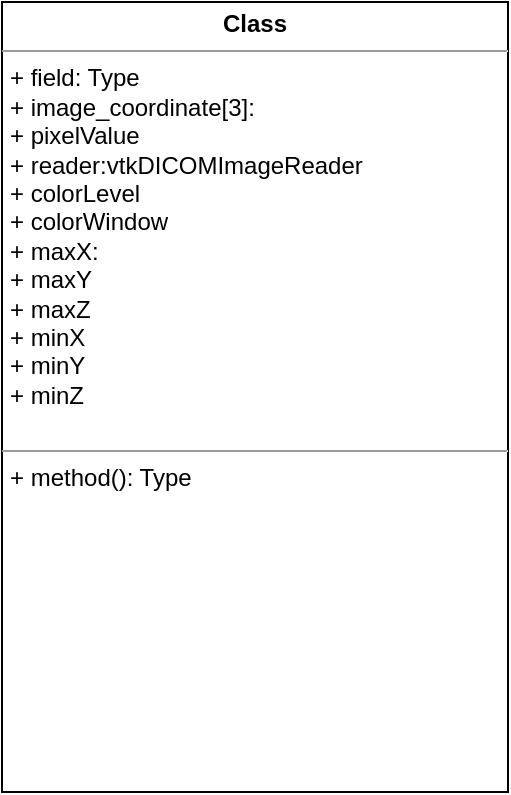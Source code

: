 <mxfile version="22.0.8" type="github">
  <diagram name="第 1 页" id="AAVfhh5An1lOd8FpcZbO">
    <mxGraphModel dx="521" dy="571" grid="0" gridSize="10" guides="1" tooltips="1" connect="1" arrows="1" fold="1" page="0" pageScale="1" pageWidth="827" pageHeight="1169" math="0" shadow="0">
      <root>
        <mxCell id="0" />
        <mxCell id="1" parent="0" />
        <mxCell id="6L0aBPEuvV6lzWg7zA4t-1" value="&lt;p style=&quot;margin:0px;margin-top:4px;text-align:center;&quot;&gt;&lt;b&gt;Class&lt;/b&gt;&lt;/p&gt;&lt;hr size=&quot;1&quot;&gt;&lt;p style=&quot;margin:0px;margin-left:4px;&quot;&gt;+ field: Type&lt;/p&gt;&lt;p style=&quot;margin:0px;margin-left:4px;&quot;&gt;+ image_coordinate[3]:&lt;/p&gt;&lt;p style=&quot;margin:0px;margin-left:4px;&quot;&gt;+&amp;nbsp;pixelValue&lt;/p&gt;&lt;p style=&quot;margin:0px;margin-left:4px;&quot;&gt;+ reader:vtkDICOMImageReader&lt;/p&gt;&lt;p style=&quot;margin:0px;margin-left:4px;&quot;&gt;+&amp;nbsp;colorLevel&lt;/p&gt;&lt;p style=&quot;margin:0px;margin-left:4px;&quot;&gt;+&amp;nbsp;colorWindow&lt;/p&gt;&lt;p style=&quot;margin:0px;margin-left:4px;&quot;&gt;+ maxX:&lt;/p&gt;&lt;p style=&quot;margin:0px;margin-left:4px;&quot;&gt;+ maxY&lt;/p&gt;&lt;p style=&quot;margin:0px;margin-left:4px;&quot;&gt;+ maxZ&lt;/p&gt;&lt;p style=&quot;margin:0px;margin-left:4px;&quot;&gt;+ minX&lt;/p&gt;&lt;p style=&quot;margin:0px;margin-left:4px;&quot;&gt;+ minY&lt;/p&gt;&lt;p style=&quot;margin:0px;margin-left:4px;&quot;&gt;+ minZ&lt;/p&gt;&lt;p style=&quot;margin:0px;margin-left:4px;&quot;&gt;&lt;br&gt;&lt;/p&gt;&lt;hr size=&quot;1&quot;&gt;&lt;p style=&quot;margin:0px;margin-left:4px;&quot;&gt;+ method(): Type&lt;/p&gt;" style="verticalAlign=top;align=left;overflow=fill;fontSize=12;fontFamily=Helvetica;html=1;whiteSpace=wrap;" vertex="1" parent="1">
          <mxGeometry x="43" y="16" width="253" height="395" as="geometry" />
        </mxCell>
      </root>
    </mxGraphModel>
  </diagram>
</mxfile>
